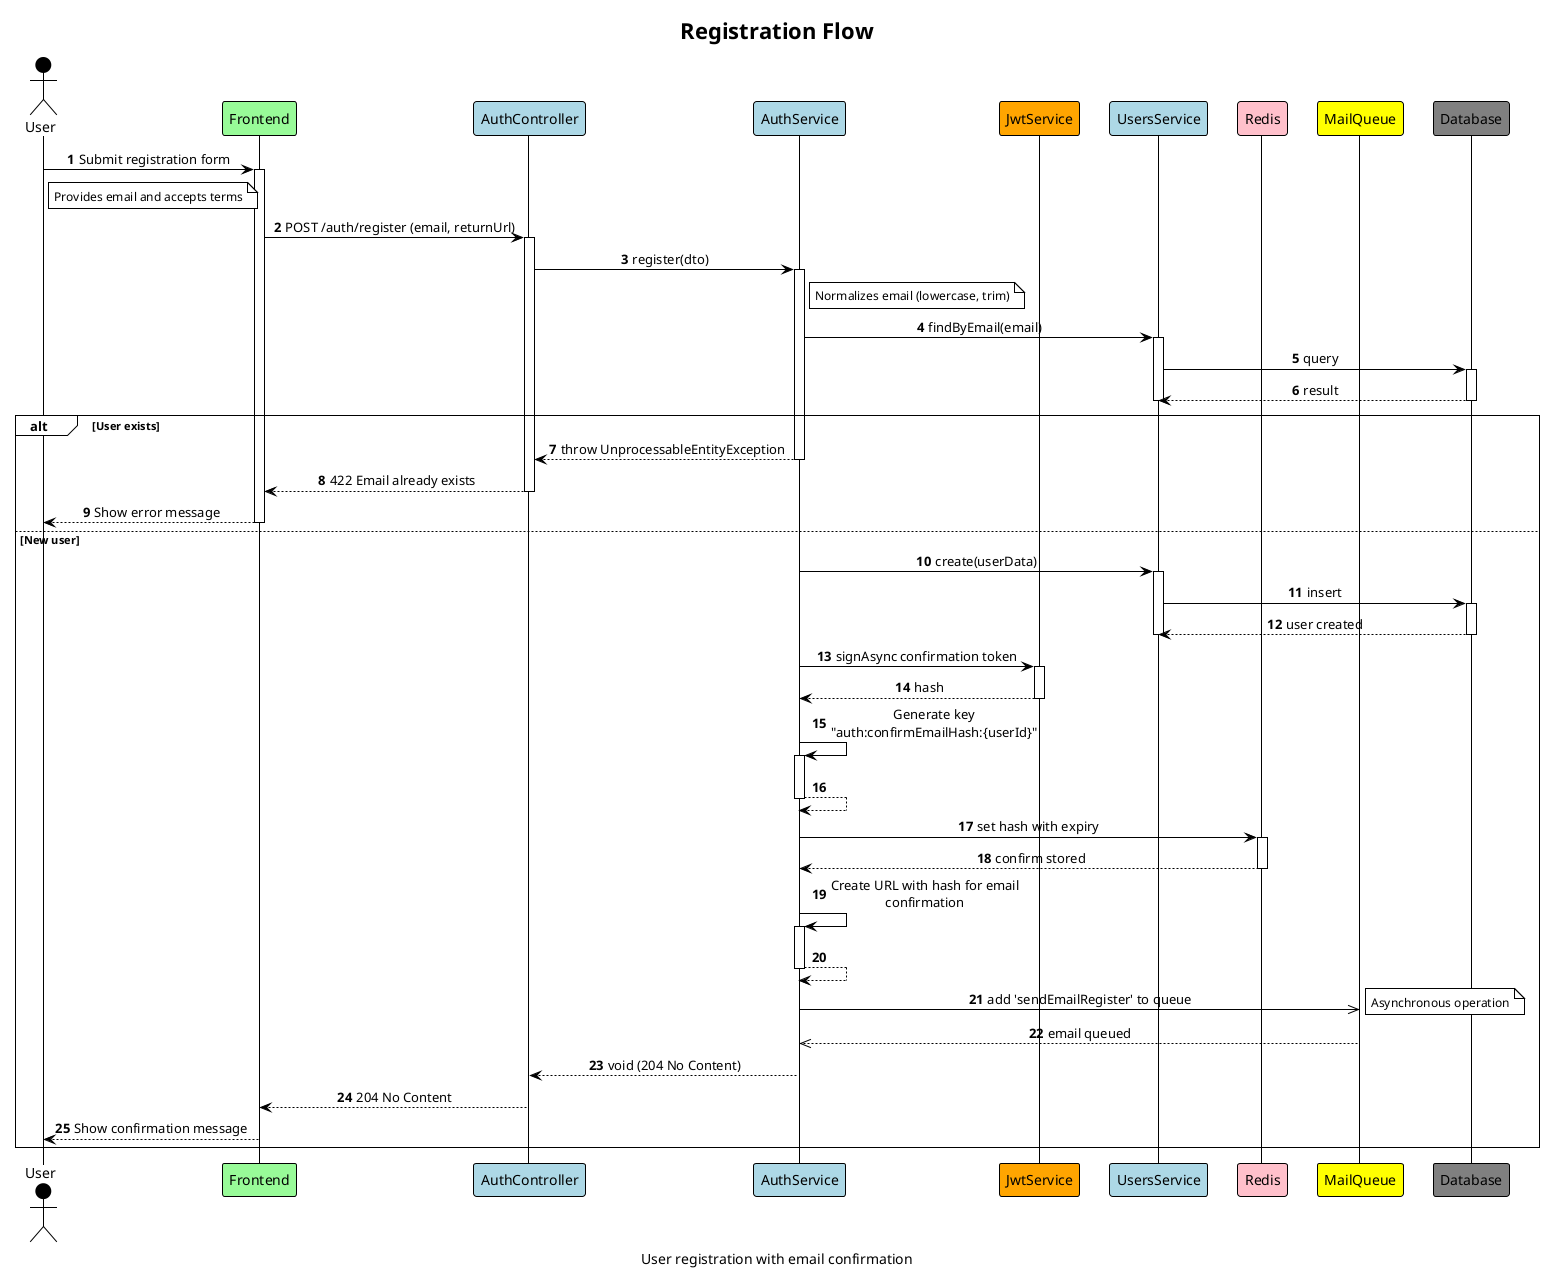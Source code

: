 @startuml Registration Flow
!theme plain
skinparam sequenceMessageAlign center
skinparam maxMessageSize 250
skinparam noteFontSize 12
skinparam BoxPadding 10

autonumber

title Registration Flow
caption User registration with email confirmation

actor User #Black
participant "Frontend" as FE #PaleGreen
participant "AuthController" as AC #LightBlue
participant "AuthService" as AS #LightBlue
participant "JwtService" as JWT #Orange
participant "UsersService" as US #LightBlue
participant "Redis" as Redis #Pink
participant "MailQueue" as Mail #Yellow
participant "Database" as DB #Gray

User -> FE ++ : Submit registration form
note right of User: Provides email and accepts terms
FE -> AC ++ : POST /auth/register (email, returnUrl)
AC -> AS ++ : register(dto)
note right of AS: Normalizes email (lowercase, trim)

AS -> US ++ : findByEmail(email)
US -> DB ++ : query
return result
deactivate DB
deactivate US

alt User exists
    AS --> AC -- : throw UnprocessableEntityException
    AC --> FE -- : 422 Email already exists
    FE --> User -- : Show error message
else New user
    AS -> US ++ : create(userData)
    US -> DB ++ : insert
    return user created
    deactivate US

    AS -> JWT ++ : signAsync confirmation token
    return hash

    AS -> AS ++ : Generate key "auth:confirmEmailHash:{userId}"
    return

    AS -> Redis ++ : set hash with expiry
    return confirm stored

    AS -> AS ++ : Create URL with hash for email confirmation
    return

    AS ->> Mail : add 'sendEmailRegister' to queue
    note right: Asynchronous operation
    Mail -->> AS : email queued

    AS --> AC -- : void (204 No Content)
    AC --> FE -- : 204 No Content
    FE --> User -- : Show confirmation message
end

@enduml

